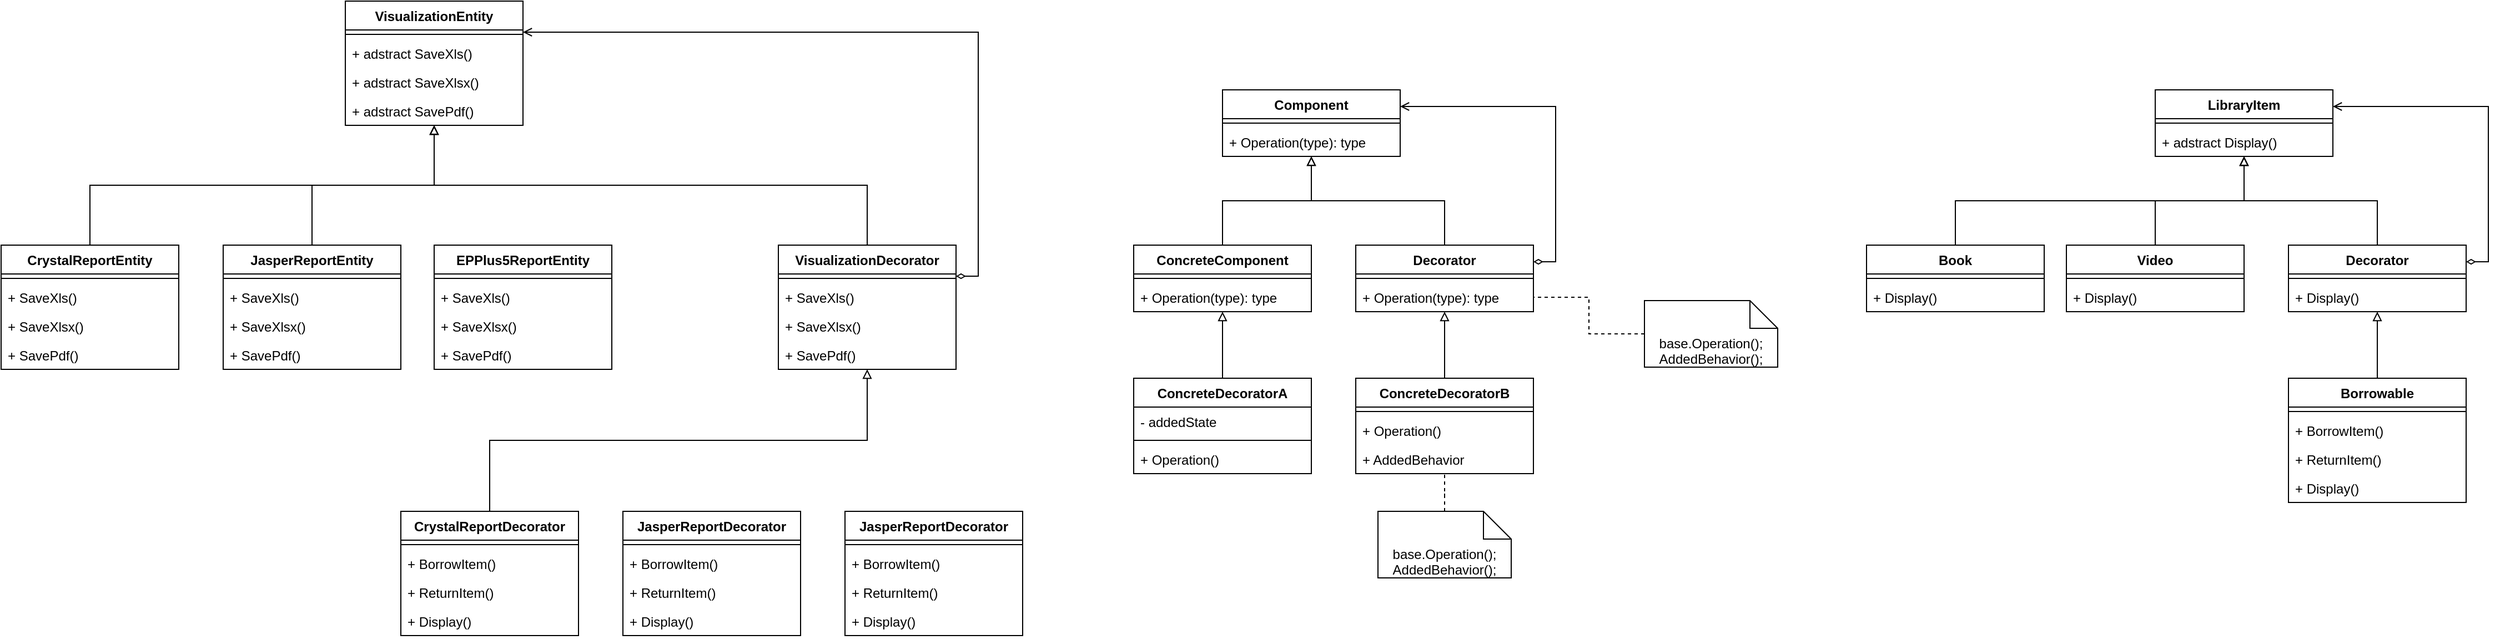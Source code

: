<mxfile version="14.6.13" type="device"><diagram id="uCI0m5xqCiiVtw7OFyZH" name="Page-1"><mxGraphModel dx="1422" dy="822" grid="1" gridSize="10" guides="1" tooltips="1" connect="1" arrows="1" fold="1" page="1" pageScale="1" pageWidth="1169" pageHeight="827" math="0" shadow="0"><root><mxCell id="0"/><mxCell id="1" parent="0"/><mxCell id="KPfPwe3VB6EbUim7hPxt-1" value="Component" style="swimlane;fontStyle=1;align=center;verticalAlign=top;childLayout=stackLayout;horizontal=1;startSize=26;horizontalStack=0;resizeParent=1;resizeParentMax=0;resizeLast=0;collapsible=1;marginBottom=0;" vertex="1" parent="1"><mxGeometry x="1140" y="140" width="160" height="60" as="geometry"/></mxCell><mxCell id="KPfPwe3VB6EbUim7hPxt-3" value="" style="line;strokeWidth=1;fillColor=none;align=left;verticalAlign=middle;spacingTop=-1;spacingLeft=3;spacingRight=3;rotatable=0;labelPosition=right;points=[];portConstraint=eastwest;" vertex="1" parent="KPfPwe3VB6EbUim7hPxt-1"><mxGeometry y="26" width="160" height="8" as="geometry"/></mxCell><mxCell id="KPfPwe3VB6EbUim7hPxt-4" value="+ Operation(type): type" style="text;strokeColor=none;fillColor=none;align=left;verticalAlign=top;spacingLeft=4;spacingRight=4;overflow=hidden;rotatable=0;points=[[0,0.5],[1,0.5]];portConstraint=eastwest;" vertex="1" parent="KPfPwe3VB6EbUim7hPxt-1"><mxGeometry y="34" width="160" height="26" as="geometry"/></mxCell><mxCell id="KPfPwe3VB6EbUim7hPxt-35" style="edgeStyle=orthogonalEdgeStyle;rounded=0;orthogonalLoop=1;jettySize=auto;html=1;exitX=1;exitY=0.25;exitDx=0;exitDy=0;entryX=1;entryY=0.25;entryDx=0;entryDy=0;endArrow=open;endFill=0;startArrow=diamondThin;startFill=0;" edge="1" parent="1" source="KPfPwe3VB6EbUim7hPxt-9" target="KPfPwe3VB6EbUim7hPxt-1"><mxGeometry relative="1" as="geometry"/></mxCell><mxCell id="KPfPwe3VB6EbUim7hPxt-37" style="edgeStyle=orthogonalEdgeStyle;rounded=0;orthogonalLoop=1;jettySize=auto;html=1;startArrow=none;startFill=0;endArrow=block;endFill=0;" edge="1" parent="1" source="KPfPwe3VB6EbUim7hPxt-9" target="KPfPwe3VB6EbUim7hPxt-1"><mxGeometry relative="1" as="geometry"/></mxCell><mxCell id="KPfPwe3VB6EbUim7hPxt-9" value="Decorator" style="swimlane;fontStyle=1;align=center;verticalAlign=top;childLayout=stackLayout;horizontal=1;startSize=26;horizontalStack=0;resizeParent=1;resizeParentMax=0;resizeLast=0;collapsible=1;marginBottom=0;" vertex="1" parent="1"><mxGeometry x="1260" y="280" width="160" height="60" as="geometry"/></mxCell><mxCell id="KPfPwe3VB6EbUim7hPxt-11" value="" style="line;strokeWidth=1;fillColor=none;align=left;verticalAlign=middle;spacingTop=-1;spacingLeft=3;spacingRight=3;rotatable=0;labelPosition=right;points=[];portConstraint=eastwest;" vertex="1" parent="KPfPwe3VB6EbUim7hPxt-9"><mxGeometry y="26" width="160" height="8" as="geometry"/></mxCell><mxCell id="KPfPwe3VB6EbUim7hPxt-12" value="+ Operation(type): type" style="text;strokeColor=none;fillColor=none;align=left;verticalAlign=top;spacingLeft=4;spacingRight=4;overflow=hidden;rotatable=0;points=[[0,0.5],[1,0.5]];portConstraint=eastwest;" vertex="1" parent="KPfPwe3VB6EbUim7hPxt-9"><mxGeometry y="34" width="160" height="26" as="geometry"/></mxCell><mxCell id="KPfPwe3VB6EbUim7hPxt-38" style="edgeStyle=orthogonalEdgeStyle;rounded=0;orthogonalLoop=1;jettySize=auto;html=1;startArrow=none;startFill=0;endArrow=block;endFill=0;" edge="1" parent="1" source="KPfPwe3VB6EbUim7hPxt-13" target="KPfPwe3VB6EbUim7hPxt-19"><mxGeometry relative="1" as="geometry"/></mxCell><mxCell id="KPfPwe3VB6EbUim7hPxt-13" value="ConcreteDecoratorA" style="swimlane;fontStyle=1;align=center;verticalAlign=top;childLayout=stackLayout;horizontal=1;startSize=26;horizontalStack=0;resizeParent=1;resizeParentMax=0;resizeLast=0;collapsible=1;marginBottom=0;" vertex="1" parent="1"><mxGeometry x="1060" y="400" width="160" height="86" as="geometry"/></mxCell><mxCell id="KPfPwe3VB6EbUim7hPxt-14" value="- addedState" style="text;strokeColor=none;fillColor=none;align=left;verticalAlign=top;spacingLeft=4;spacingRight=4;overflow=hidden;rotatable=0;points=[[0,0.5],[1,0.5]];portConstraint=eastwest;" vertex="1" parent="KPfPwe3VB6EbUim7hPxt-13"><mxGeometry y="26" width="160" height="26" as="geometry"/></mxCell><mxCell id="KPfPwe3VB6EbUim7hPxt-15" value="" style="line;strokeWidth=1;fillColor=none;align=left;verticalAlign=middle;spacingTop=-1;spacingLeft=3;spacingRight=3;rotatable=0;labelPosition=right;points=[];portConstraint=eastwest;" vertex="1" parent="KPfPwe3VB6EbUim7hPxt-13"><mxGeometry y="52" width="160" height="8" as="geometry"/></mxCell><mxCell id="KPfPwe3VB6EbUim7hPxt-16" value="+ Operation()" style="text;strokeColor=none;fillColor=none;align=left;verticalAlign=top;spacingLeft=4;spacingRight=4;overflow=hidden;rotatable=0;points=[[0,0.5],[1,0.5]];portConstraint=eastwest;" vertex="1" parent="KPfPwe3VB6EbUim7hPxt-13"><mxGeometry y="60" width="160" height="26" as="geometry"/></mxCell><mxCell id="KPfPwe3VB6EbUim7hPxt-36" style="edgeStyle=orthogonalEdgeStyle;rounded=0;orthogonalLoop=1;jettySize=auto;html=1;exitX=0.5;exitY=0;exitDx=0;exitDy=0;startArrow=none;startFill=0;endArrow=block;endFill=0;" edge="1" parent="1" source="KPfPwe3VB6EbUim7hPxt-19" target="KPfPwe3VB6EbUim7hPxt-1"><mxGeometry relative="1" as="geometry"/></mxCell><mxCell id="KPfPwe3VB6EbUim7hPxt-19" value="ConcreteComponent" style="swimlane;fontStyle=1;align=center;verticalAlign=top;childLayout=stackLayout;horizontal=1;startSize=26;horizontalStack=0;resizeParent=1;resizeParentMax=0;resizeLast=0;collapsible=1;marginBottom=0;" vertex="1" parent="1"><mxGeometry x="1060" y="280" width="160" height="60" as="geometry"/></mxCell><mxCell id="KPfPwe3VB6EbUim7hPxt-20" value="" style="line;strokeWidth=1;fillColor=none;align=left;verticalAlign=middle;spacingTop=-1;spacingLeft=3;spacingRight=3;rotatable=0;labelPosition=right;points=[];portConstraint=eastwest;" vertex="1" parent="KPfPwe3VB6EbUim7hPxt-19"><mxGeometry y="26" width="160" height="8" as="geometry"/></mxCell><mxCell id="KPfPwe3VB6EbUim7hPxt-21" value="+ Operation(type): type" style="text;strokeColor=none;fillColor=none;align=left;verticalAlign=top;spacingLeft=4;spacingRight=4;overflow=hidden;rotatable=0;points=[[0,0.5],[1,0.5]];portConstraint=eastwest;" vertex="1" parent="KPfPwe3VB6EbUim7hPxt-19"><mxGeometry y="34" width="160" height="26" as="geometry"/></mxCell><mxCell id="KPfPwe3VB6EbUim7hPxt-39" style="edgeStyle=orthogonalEdgeStyle;rounded=0;orthogonalLoop=1;jettySize=auto;html=1;startArrow=none;startFill=0;endArrow=block;endFill=0;" edge="1" parent="1" source="KPfPwe3VB6EbUim7hPxt-25" target="KPfPwe3VB6EbUim7hPxt-9"><mxGeometry relative="1" as="geometry"/></mxCell><mxCell id="KPfPwe3VB6EbUim7hPxt-25" value="ConcreteDecoratorB" style="swimlane;fontStyle=1;align=center;verticalAlign=top;childLayout=stackLayout;horizontal=1;startSize=26;horizontalStack=0;resizeParent=1;resizeParentMax=0;resizeLast=0;collapsible=1;marginBottom=0;" vertex="1" parent="1"><mxGeometry x="1260" y="400" width="160" height="86" as="geometry"/></mxCell><mxCell id="KPfPwe3VB6EbUim7hPxt-26" value="" style="line;strokeWidth=1;fillColor=none;align=left;verticalAlign=middle;spacingTop=-1;spacingLeft=3;spacingRight=3;rotatable=0;labelPosition=right;points=[];portConstraint=eastwest;" vertex="1" parent="KPfPwe3VB6EbUim7hPxt-25"><mxGeometry y="26" width="160" height="8" as="geometry"/></mxCell><mxCell id="KPfPwe3VB6EbUim7hPxt-33" value="+ Operation()" style="text;strokeColor=none;fillColor=none;align=left;verticalAlign=top;spacingLeft=4;spacingRight=4;overflow=hidden;rotatable=0;points=[[0,0.5],[1,0.5]];portConstraint=eastwest;" vertex="1" parent="KPfPwe3VB6EbUim7hPxt-25"><mxGeometry y="34" width="160" height="26" as="geometry"/></mxCell><mxCell id="KPfPwe3VB6EbUim7hPxt-27" value="+ AddedBehavior" style="text;strokeColor=none;fillColor=none;align=left;verticalAlign=top;spacingLeft=4;spacingRight=4;overflow=hidden;rotatable=0;points=[[0,0.5],[1,0.5]];portConstraint=eastwest;" vertex="1" parent="KPfPwe3VB6EbUim7hPxt-25"><mxGeometry y="60" width="160" height="26" as="geometry"/></mxCell><mxCell id="KPfPwe3VB6EbUim7hPxt-40" style="edgeStyle=orthogonalEdgeStyle;rounded=0;orthogonalLoop=1;jettySize=auto;html=1;exitX=0.5;exitY=0;exitDx=0;exitDy=0;exitPerimeter=0;startArrow=none;startFill=0;endArrow=none;endFill=0;dashed=1;" edge="1" parent="1" source="KPfPwe3VB6EbUim7hPxt-28" target="KPfPwe3VB6EbUim7hPxt-25"><mxGeometry relative="1" as="geometry"/></mxCell><mxCell id="KPfPwe3VB6EbUim7hPxt-28" value="base.Operation();&lt;br&gt;AddedBehavior();" style="shape=note2;boundedLbl=1;whiteSpace=wrap;html=1;size=25;verticalAlign=top;align=center;" vertex="1" parent="1"><mxGeometry x="1280" y="520" width="120" height="60" as="geometry"/></mxCell><mxCell id="KPfPwe3VB6EbUim7hPxt-41" style="edgeStyle=orthogonalEdgeStyle;rounded=0;orthogonalLoop=1;jettySize=auto;html=1;dashed=1;startArrow=none;startFill=0;endArrow=none;endFill=0;" edge="1" parent="1" source="KPfPwe3VB6EbUim7hPxt-34" target="KPfPwe3VB6EbUim7hPxt-12"><mxGeometry relative="1" as="geometry"/></mxCell><mxCell id="KPfPwe3VB6EbUim7hPxt-34" value="base.Operation();&lt;br&gt;AddedBehavior();" style="shape=note2;boundedLbl=1;whiteSpace=wrap;html=1;size=25;verticalAlign=top;align=center;" vertex="1" parent="1"><mxGeometry x="1520" y="330" width="120" height="60" as="geometry"/></mxCell><mxCell id="KPfPwe3VB6EbUim7hPxt-45" value="LibraryItem" style="swimlane;fontStyle=1;align=center;verticalAlign=top;childLayout=stackLayout;horizontal=1;startSize=26;horizontalStack=0;resizeParent=1;resizeParentMax=0;resizeLast=0;collapsible=1;marginBottom=0;" vertex="1" parent="1"><mxGeometry x="1980" y="140" width="160" height="60" as="geometry"/></mxCell><mxCell id="KPfPwe3VB6EbUim7hPxt-46" value="" style="line;strokeWidth=1;fillColor=none;align=left;verticalAlign=middle;spacingTop=-1;spacingLeft=3;spacingRight=3;rotatable=0;labelPosition=right;points=[];portConstraint=eastwest;" vertex="1" parent="KPfPwe3VB6EbUim7hPxt-45"><mxGeometry y="26" width="160" height="8" as="geometry"/></mxCell><mxCell id="KPfPwe3VB6EbUim7hPxt-47" value="+ adstract Display()" style="text;strokeColor=none;fillColor=none;align=left;verticalAlign=top;spacingLeft=4;spacingRight=4;overflow=hidden;rotatable=0;points=[[0,0.5],[1,0.5]];portConstraint=eastwest;" vertex="1" parent="KPfPwe3VB6EbUim7hPxt-45"><mxGeometry y="34" width="160" height="26" as="geometry"/></mxCell><mxCell id="KPfPwe3VB6EbUim7hPxt-48" style="edgeStyle=orthogonalEdgeStyle;rounded=0;orthogonalLoop=1;jettySize=auto;html=1;exitX=1;exitY=0.25;exitDx=0;exitDy=0;entryX=1;entryY=0.25;entryDx=0;entryDy=0;endArrow=open;endFill=0;startArrow=diamondThin;startFill=0;" edge="1" parent="1" source="KPfPwe3VB6EbUim7hPxt-50" target="KPfPwe3VB6EbUim7hPxt-45"><mxGeometry relative="1" as="geometry"/></mxCell><mxCell id="KPfPwe3VB6EbUim7hPxt-49" style="edgeStyle=orthogonalEdgeStyle;rounded=0;orthogonalLoop=1;jettySize=auto;html=1;startArrow=none;startFill=0;endArrow=block;endFill=0;" edge="1" parent="1" source="KPfPwe3VB6EbUim7hPxt-50" target="KPfPwe3VB6EbUim7hPxt-45"><mxGeometry relative="1" as="geometry"/></mxCell><mxCell id="KPfPwe3VB6EbUim7hPxt-50" value="Decorator" style="swimlane;fontStyle=1;align=center;verticalAlign=top;childLayout=stackLayout;horizontal=1;startSize=26;horizontalStack=0;resizeParent=1;resizeParentMax=0;resizeLast=0;collapsible=1;marginBottom=0;" vertex="1" parent="1"><mxGeometry x="2100" y="280" width="160" height="60" as="geometry"/></mxCell><mxCell id="KPfPwe3VB6EbUim7hPxt-51" value="" style="line;strokeWidth=1;fillColor=none;align=left;verticalAlign=middle;spacingTop=-1;spacingLeft=3;spacingRight=3;rotatable=0;labelPosition=right;points=[];portConstraint=eastwest;" vertex="1" parent="KPfPwe3VB6EbUim7hPxt-50"><mxGeometry y="26" width="160" height="8" as="geometry"/></mxCell><mxCell id="KPfPwe3VB6EbUim7hPxt-52" value="+ Display()" style="text;strokeColor=none;fillColor=none;align=left;verticalAlign=top;spacingLeft=4;spacingRight=4;overflow=hidden;rotatable=0;points=[[0,0.5],[1,0.5]];portConstraint=eastwest;" vertex="1" parent="KPfPwe3VB6EbUim7hPxt-50"><mxGeometry y="34" width="160" height="26" as="geometry"/></mxCell><mxCell id="KPfPwe3VB6EbUim7hPxt-58" style="edgeStyle=orthogonalEdgeStyle;rounded=0;orthogonalLoop=1;jettySize=auto;html=1;exitX=0.5;exitY=0;exitDx=0;exitDy=0;startArrow=none;startFill=0;endArrow=block;endFill=0;" edge="1" parent="1" source="KPfPwe3VB6EbUim7hPxt-59" target="KPfPwe3VB6EbUim7hPxt-45"><mxGeometry relative="1" as="geometry"/></mxCell><mxCell id="KPfPwe3VB6EbUim7hPxt-59" value="Video" style="swimlane;fontStyle=1;align=center;verticalAlign=top;childLayout=stackLayout;horizontal=1;startSize=26;horizontalStack=0;resizeParent=1;resizeParentMax=0;resizeLast=0;collapsible=1;marginBottom=0;" vertex="1" parent="1"><mxGeometry x="1900" y="280" width="160" height="60" as="geometry"/></mxCell><mxCell id="KPfPwe3VB6EbUim7hPxt-60" value="" style="line;strokeWidth=1;fillColor=none;align=left;verticalAlign=middle;spacingTop=-1;spacingLeft=3;spacingRight=3;rotatable=0;labelPosition=right;points=[];portConstraint=eastwest;" vertex="1" parent="KPfPwe3VB6EbUim7hPxt-59"><mxGeometry y="26" width="160" height="8" as="geometry"/></mxCell><mxCell id="KPfPwe3VB6EbUim7hPxt-61" value="+ Display()" style="text;strokeColor=none;fillColor=none;align=left;verticalAlign=top;spacingLeft=4;spacingRight=4;overflow=hidden;rotatable=0;points=[[0,0.5],[1,0.5]];portConstraint=eastwest;" vertex="1" parent="KPfPwe3VB6EbUim7hPxt-59"><mxGeometry y="34" width="160" height="26" as="geometry"/></mxCell><mxCell id="KPfPwe3VB6EbUim7hPxt-62" style="edgeStyle=orthogonalEdgeStyle;rounded=0;orthogonalLoop=1;jettySize=auto;html=1;startArrow=none;startFill=0;endArrow=block;endFill=0;" edge="1" parent="1" source="KPfPwe3VB6EbUim7hPxt-63" target="KPfPwe3VB6EbUim7hPxt-50"><mxGeometry relative="1" as="geometry"/></mxCell><mxCell id="KPfPwe3VB6EbUim7hPxt-63" value="Borrowable" style="swimlane;fontStyle=1;align=center;verticalAlign=top;childLayout=stackLayout;horizontal=1;startSize=26;horizontalStack=0;resizeParent=1;resizeParentMax=0;resizeLast=0;collapsible=1;marginBottom=0;" vertex="1" parent="1"><mxGeometry x="2100" y="400" width="160" height="112" as="geometry"/></mxCell><mxCell id="KPfPwe3VB6EbUim7hPxt-64" value="" style="line;strokeWidth=1;fillColor=none;align=left;verticalAlign=middle;spacingTop=-1;spacingLeft=3;spacingRight=3;rotatable=0;labelPosition=right;points=[];portConstraint=eastwest;" vertex="1" parent="KPfPwe3VB6EbUim7hPxt-63"><mxGeometry y="26" width="160" height="8" as="geometry"/></mxCell><mxCell id="KPfPwe3VB6EbUim7hPxt-65" value="+ BorrowItem()" style="text;strokeColor=none;fillColor=none;align=left;verticalAlign=top;spacingLeft=4;spacingRight=4;overflow=hidden;rotatable=0;points=[[0,0.5],[1,0.5]];portConstraint=eastwest;" vertex="1" parent="KPfPwe3VB6EbUim7hPxt-63"><mxGeometry y="34" width="160" height="26" as="geometry"/></mxCell><mxCell id="KPfPwe3VB6EbUim7hPxt-76" value="+ ReturnItem()" style="text;strokeColor=none;fillColor=none;align=left;verticalAlign=top;spacingLeft=4;spacingRight=4;overflow=hidden;rotatable=0;points=[[0,0.5],[1,0.5]];portConstraint=eastwest;" vertex="1" parent="KPfPwe3VB6EbUim7hPxt-63"><mxGeometry y="60" width="160" height="26" as="geometry"/></mxCell><mxCell id="KPfPwe3VB6EbUim7hPxt-66" value="+ Display()" style="text;strokeColor=none;fillColor=none;align=left;verticalAlign=top;spacingLeft=4;spacingRight=4;overflow=hidden;rotatable=0;points=[[0,0.5],[1,0.5]];portConstraint=eastwest;" vertex="1" parent="KPfPwe3VB6EbUim7hPxt-63"><mxGeometry y="86" width="160" height="26" as="geometry"/></mxCell><mxCell id="KPfPwe3VB6EbUim7hPxt-71" value="Book" style="swimlane;fontStyle=1;align=center;verticalAlign=top;childLayout=stackLayout;horizontal=1;startSize=26;horizontalStack=0;resizeParent=1;resizeParentMax=0;resizeLast=0;collapsible=1;marginBottom=0;" vertex="1" parent="1"><mxGeometry x="1720" y="280" width="160" height="60" as="geometry"/></mxCell><mxCell id="KPfPwe3VB6EbUim7hPxt-72" value="" style="line;strokeWidth=1;fillColor=none;align=left;verticalAlign=middle;spacingTop=-1;spacingLeft=3;spacingRight=3;rotatable=0;labelPosition=right;points=[];portConstraint=eastwest;" vertex="1" parent="KPfPwe3VB6EbUim7hPxt-71"><mxGeometry y="26" width="160" height="8" as="geometry"/></mxCell><mxCell id="KPfPwe3VB6EbUim7hPxt-73" value="+ Display()" style="text;strokeColor=none;fillColor=none;align=left;verticalAlign=top;spacingLeft=4;spacingRight=4;overflow=hidden;rotatable=0;points=[[0,0.5],[1,0.5]];portConstraint=eastwest;" vertex="1" parent="KPfPwe3VB6EbUim7hPxt-71"><mxGeometry y="34" width="160" height="26" as="geometry"/></mxCell><mxCell id="KPfPwe3VB6EbUim7hPxt-75" style="edgeStyle=orthogonalEdgeStyle;rounded=0;orthogonalLoop=1;jettySize=auto;html=1;exitX=0.5;exitY=0;exitDx=0;exitDy=0;startArrow=none;startFill=0;endArrow=block;endFill=0;" edge="1" parent="1" source="KPfPwe3VB6EbUim7hPxt-71" target="KPfPwe3VB6EbUim7hPxt-45"><mxGeometry relative="1" as="geometry"><mxPoint x="1990" y="290" as="sourcePoint"/><mxPoint x="2070" y="210" as="targetPoint"/></mxGeometry></mxCell><mxCell id="KPfPwe3VB6EbUim7hPxt-77" value="VisualizationEntity" style="swimlane;fontStyle=1;align=center;verticalAlign=top;childLayout=stackLayout;horizontal=1;startSize=26;horizontalStack=0;resizeParent=1;resizeParentMax=0;resizeLast=0;collapsible=1;marginBottom=0;" vertex="1" parent="1"><mxGeometry x="350" y="60" width="160" height="112" as="geometry"/></mxCell><mxCell id="KPfPwe3VB6EbUim7hPxt-78" value="" style="line;strokeWidth=1;fillColor=none;align=left;verticalAlign=middle;spacingTop=-1;spacingLeft=3;spacingRight=3;rotatable=0;labelPosition=right;points=[];portConstraint=eastwest;" vertex="1" parent="KPfPwe3VB6EbUim7hPxt-77"><mxGeometry y="26" width="160" height="8" as="geometry"/></mxCell><mxCell id="KPfPwe3VB6EbUim7hPxt-103" value="+ adstract SaveXls()" style="text;strokeColor=none;fillColor=none;align=left;verticalAlign=top;spacingLeft=4;spacingRight=4;overflow=hidden;rotatable=0;points=[[0,0.5],[1,0.5]];portConstraint=eastwest;" vertex="1" parent="KPfPwe3VB6EbUim7hPxt-77"><mxGeometry y="34" width="160" height="26" as="geometry"/></mxCell><mxCell id="KPfPwe3VB6EbUim7hPxt-79" value="+ adstract SaveXlsx()" style="text;strokeColor=none;fillColor=none;align=left;verticalAlign=top;spacingLeft=4;spacingRight=4;overflow=hidden;rotatable=0;points=[[0,0.5],[1,0.5]];portConstraint=eastwest;" vertex="1" parent="KPfPwe3VB6EbUim7hPxt-77"><mxGeometry y="60" width="160" height="26" as="geometry"/></mxCell><mxCell id="KPfPwe3VB6EbUim7hPxt-102" value="+ adstract SavePdf()" style="text;strokeColor=none;fillColor=none;align=left;verticalAlign=top;spacingLeft=4;spacingRight=4;overflow=hidden;rotatable=0;points=[[0,0.5],[1,0.5]];portConstraint=eastwest;" vertex="1" parent="KPfPwe3VB6EbUim7hPxt-77"><mxGeometry y="86" width="160" height="26" as="geometry"/></mxCell><mxCell id="KPfPwe3VB6EbUim7hPxt-80" style="edgeStyle=orthogonalEdgeStyle;rounded=0;orthogonalLoop=1;jettySize=auto;html=1;exitX=1;exitY=0.25;exitDx=0;exitDy=0;entryX=1;entryY=0.25;entryDx=0;entryDy=0;endArrow=open;endFill=0;startArrow=diamondThin;startFill=0;" edge="1" parent="1" source="KPfPwe3VB6EbUim7hPxt-82" target="KPfPwe3VB6EbUim7hPxt-77"><mxGeometry relative="1" as="geometry"/></mxCell><mxCell id="KPfPwe3VB6EbUim7hPxt-81" style="edgeStyle=orthogonalEdgeStyle;rounded=0;orthogonalLoop=1;jettySize=auto;html=1;startArrow=none;startFill=0;endArrow=block;endFill=0;exitX=0.5;exitY=0;exitDx=0;exitDy=0;" edge="1" parent="1" source="KPfPwe3VB6EbUim7hPxt-82" target="KPfPwe3VB6EbUim7hPxt-77"><mxGeometry relative="1" as="geometry"/></mxCell><mxCell id="KPfPwe3VB6EbUim7hPxt-82" value="VisualizationDecorator" style="swimlane;fontStyle=1;align=center;verticalAlign=top;childLayout=stackLayout;horizontal=1;startSize=26;horizontalStack=0;resizeParent=1;resizeParentMax=0;resizeLast=0;collapsible=1;marginBottom=0;" vertex="1" parent="1"><mxGeometry x="740" y="280" width="160" height="112" as="geometry"/></mxCell><mxCell id="KPfPwe3VB6EbUim7hPxt-83" value="" style="line;strokeWidth=1;fillColor=none;align=left;verticalAlign=middle;spacingTop=-1;spacingLeft=3;spacingRight=3;rotatable=0;labelPosition=right;points=[];portConstraint=eastwest;" vertex="1" parent="KPfPwe3VB6EbUim7hPxt-82"><mxGeometry y="26" width="160" height="8" as="geometry"/></mxCell><mxCell id="KPfPwe3VB6EbUim7hPxt-114" value="+ SaveXls()" style="text;strokeColor=none;fillColor=none;align=left;verticalAlign=top;spacingLeft=4;spacingRight=4;overflow=hidden;rotatable=0;points=[[0,0.5],[1,0.5]];portConstraint=eastwest;" vertex="1" parent="KPfPwe3VB6EbUim7hPxt-82"><mxGeometry y="34" width="160" height="26" as="geometry"/></mxCell><mxCell id="KPfPwe3VB6EbUim7hPxt-115" value="+ SaveXlsx()" style="text;strokeColor=none;fillColor=none;align=left;verticalAlign=top;spacingLeft=4;spacingRight=4;overflow=hidden;rotatable=0;points=[[0,0.5],[1,0.5]];portConstraint=eastwest;" vertex="1" parent="KPfPwe3VB6EbUim7hPxt-82"><mxGeometry y="60" width="160" height="26" as="geometry"/></mxCell><mxCell id="KPfPwe3VB6EbUim7hPxt-116" value="+ SavePdf()" style="text;strokeColor=none;fillColor=none;align=left;verticalAlign=top;spacingLeft=4;spacingRight=4;overflow=hidden;rotatable=0;points=[[0,0.5],[1,0.5]];portConstraint=eastwest;" vertex="1" parent="KPfPwe3VB6EbUim7hPxt-82"><mxGeometry y="86" width="160" height="26" as="geometry"/></mxCell><mxCell id="KPfPwe3VB6EbUim7hPxt-85" style="edgeStyle=orthogonalEdgeStyle;rounded=0;orthogonalLoop=1;jettySize=auto;html=1;exitX=0.5;exitY=0;exitDx=0;exitDy=0;startArrow=none;startFill=0;endArrow=block;endFill=0;" edge="1" parent="1" source="KPfPwe3VB6EbUim7hPxt-86" target="KPfPwe3VB6EbUim7hPxt-77"><mxGeometry relative="1" as="geometry"/></mxCell><mxCell id="KPfPwe3VB6EbUim7hPxt-86" value="JasperReportEntity" style="swimlane;fontStyle=1;align=center;verticalAlign=top;childLayout=stackLayout;horizontal=1;startSize=26;horizontalStack=0;resizeParent=1;resizeParentMax=0;resizeLast=0;collapsible=1;marginBottom=0;" vertex="1" parent="1"><mxGeometry x="240" y="280" width="160" height="112" as="geometry"/></mxCell><mxCell id="KPfPwe3VB6EbUim7hPxt-87" value="" style="line;strokeWidth=1;fillColor=none;align=left;verticalAlign=middle;spacingTop=-1;spacingLeft=3;spacingRight=3;rotatable=0;labelPosition=right;points=[];portConstraint=eastwest;" vertex="1" parent="KPfPwe3VB6EbUim7hPxt-86"><mxGeometry y="26" width="160" height="8" as="geometry"/></mxCell><mxCell id="KPfPwe3VB6EbUim7hPxt-108" value="+ SaveXls()" style="text;strokeColor=none;fillColor=none;align=left;verticalAlign=top;spacingLeft=4;spacingRight=4;overflow=hidden;rotatable=0;points=[[0,0.5],[1,0.5]];portConstraint=eastwest;" vertex="1" parent="KPfPwe3VB6EbUim7hPxt-86"><mxGeometry y="34" width="160" height="26" as="geometry"/></mxCell><mxCell id="KPfPwe3VB6EbUim7hPxt-109" value="+ SaveXlsx()" style="text;strokeColor=none;fillColor=none;align=left;verticalAlign=top;spacingLeft=4;spacingRight=4;overflow=hidden;rotatable=0;points=[[0,0.5],[1,0.5]];portConstraint=eastwest;" vertex="1" parent="KPfPwe3VB6EbUim7hPxt-86"><mxGeometry y="60" width="160" height="26" as="geometry"/></mxCell><mxCell id="KPfPwe3VB6EbUim7hPxt-110" value="+ SavePdf()" style="text;strokeColor=none;fillColor=none;align=left;verticalAlign=top;spacingLeft=4;spacingRight=4;overflow=hidden;rotatable=0;points=[[0,0.5],[1,0.5]];portConstraint=eastwest;" vertex="1" parent="KPfPwe3VB6EbUim7hPxt-86"><mxGeometry y="86" width="160" height="26" as="geometry"/></mxCell><mxCell id="KPfPwe3VB6EbUim7hPxt-89" style="edgeStyle=orthogonalEdgeStyle;rounded=0;orthogonalLoop=1;jettySize=auto;html=1;startArrow=none;startFill=0;endArrow=block;endFill=0;exitX=0.5;exitY=0;exitDx=0;exitDy=0;" edge="1" parent="1" source="KPfPwe3VB6EbUim7hPxt-90" target="KPfPwe3VB6EbUim7hPxt-82"><mxGeometry relative="1" as="geometry"/></mxCell><mxCell id="KPfPwe3VB6EbUim7hPxt-90" value="CrystalReportDecorator" style="swimlane;fontStyle=1;align=center;verticalAlign=top;childLayout=stackLayout;horizontal=1;startSize=26;horizontalStack=0;resizeParent=1;resizeParentMax=0;resizeLast=0;collapsible=1;marginBottom=0;" vertex="1" parent="1"><mxGeometry x="400" y="520" width="160" height="112" as="geometry"/></mxCell><mxCell id="KPfPwe3VB6EbUim7hPxt-91" value="" style="line;strokeWidth=1;fillColor=none;align=left;verticalAlign=middle;spacingTop=-1;spacingLeft=3;spacingRight=3;rotatable=0;labelPosition=right;points=[];portConstraint=eastwest;" vertex="1" parent="KPfPwe3VB6EbUim7hPxt-90"><mxGeometry y="26" width="160" height="8" as="geometry"/></mxCell><mxCell id="KPfPwe3VB6EbUim7hPxt-92" value="+ BorrowItem()" style="text;strokeColor=none;fillColor=none;align=left;verticalAlign=top;spacingLeft=4;spacingRight=4;overflow=hidden;rotatable=0;points=[[0,0.5],[1,0.5]];portConstraint=eastwest;" vertex="1" parent="KPfPwe3VB6EbUim7hPxt-90"><mxGeometry y="34" width="160" height="26" as="geometry"/></mxCell><mxCell id="KPfPwe3VB6EbUim7hPxt-93" value="+ ReturnItem()" style="text;strokeColor=none;fillColor=none;align=left;verticalAlign=top;spacingLeft=4;spacingRight=4;overflow=hidden;rotatable=0;points=[[0,0.5],[1,0.5]];portConstraint=eastwest;" vertex="1" parent="KPfPwe3VB6EbUim7hPxt-90"><mxGeometry y="60" width="160" height="26" as="geometry"/></mxCell><mxCell id="KPfPwe3VB6EbUim7hPxt-94" value="+ Display()" style="text;strokeColor=none;fillColor=none;align=left;verticalAlign=top;spacingLeft=4;spacingRight=4;overflow=hidden;rotatable=0;points=[[0,0.5],[1,0.5]];portConstraint=eastwest;" vertex="1" parent="KPfPwe3VB6EbUim7hPxt-90"><mxGeometry y="86" width="160" height="26" as="geometry"/></mxCell><mxCell id="KPfPwe3VB6EbUim7hPxt-95" value="CrystalReportEntity" style="swimlane;fontStyle=1;align=center;verticalAlign=top;childLayout=stackLayout;horizontal=1;startSize=26;horizontalStack=0;resizeParent=1;resizeParentMax=0;resizeLast=0;collapsible=1;marginBottom=0;" vertex="1" parent="1"><mxGeometry x="40" y="280" width="160" height="112" as="geometry"/></mxCell><mxCell id="KPfPwe3VB6EbUim7hPxt-96" value="" style="line;strokeWidth=1;fillColor=none;align=left;verticalAlign=middle;spacingTop=-1;spacingLeft=3;spacingRight=3;rotatable=0;labelPosition=right;points=[];portConstraint=eastwest;" vertex="1" parent="KPfPwe3VB6EbUim7hPxt-95"><mxGeometry y="26" width="160" height="8" as="geometry"/></mxCell><mxCell id="KPfPwe3VB6EbUim7hPxt-97" value="+ SaveXls()" style="text;strokeColor=none;fillColor=none;align=left;verticalAlign=top;spacingLeft=4;spacingRight=4;overflow=hidden;rotatable=0;points=[[0,0.5],[1,0.5]];portConstraint=eastwest;" vertex="1" parent="KPfPwe3VB6EbUim7hPxt-95"><mxGeometry y="34" width="160" height="26" as="geometry"/></mxCell><mxCell id="KPfPwe3VB6EbUim7hPxt-104" value="+ SaveXlsx()" style="text;strokeColor=none;fillColor=none;align=left;verticalAlign=top;spacingLeft=4;spacingRight=4;overflow=hidden;rotatable=0;points=[[0,0.5],[1,0.5]];portConstraint=eastwest;" vertex="1" parent="KPfPwe3VB6EbUim7hPxt-95"><mxGeometry y="60" width="160" height="26" as="geometry"/></mxCell><mxCell id="KPfPwe3VB6EbUim7hPxt-105" value="+ SavePdf()" style="text;strokeColor=none;fillColor=none;align=left;verticalAlign=top;spacingLeft=4;spacingRight=4;overflow=hidden;rotatable=0;points=[[0,0.5],[1,0.5]];portConstraint=eastwest;" vertex="1" parent="KPfPwe3VB6EbUim7hPxt-95"><mxGeometry y="86" width="160" height="26" as="geometry"/></mxCell><mxCell id="KPfPwe3VB6EbUim7hPxt-98" style="edgeStyle=orthogonalEdgeStyle;rounded=0;orthogonalLoop=1;jettySize=auto;html=1;exitX=0.5;exitY=0;exitDx=0;exitDy=0;startArrow=none;startFill=0;endArrow=block;endFill=0;" edge="1" parent="1" source="KPfPwe3VB6EbUim7hPxt-95" target="KPfPwe3VB6EbUim7hPxt-77"><mxGeometry relative="1" as="geometry"><mxPoint x="360" y="290" as="sourcePoint"/><mxPoint x="440" y="210" as="targetPoint"/></mxGeometry></mxCell><mxCell id="KPfPwe3VB6EbUim7hPxt-99" value="EPPlus5ReportEntity" style="swimlane;fontStyle=1;align=center;verticalAlign=top;childLayout=stackLayout;horizontal=1;startSize=26;horizontalStack=0;resizeParent=1;resizeParentMax=0;resizeLast=0;collapsible=1;marginBottom=0;" vertex="1" parent="1"><mxGeometry x="430" y="280" width="160" height="112" as="geometry"/></mxCell><mxCell id="KPfPwe3VB6EbUim7hPxt-100" value="" style="line;strokeWidth=1;fillColor=none;align=left;verticalAlign=middle;spacingTop=-1;spacingLeft=3;spacingRight=3;rotatable=0;labelPosition=right;points=[];portConstraint=eastwest;" vertex="1" parent="KPfPwe3VB6EbUim7hPxt-99"><mxGeometry y="26" width="160" height="8" as="geometry"/></mxCell><mxCell id="KPfPwe3VB6EbUim7hPxt-113" value="+ SaveXls()" style="text;strokeColor=none;fillColor=none;align=left;verticalAlign=top;spacingLeft=4;spacingRight=4;overflow=hidden;rotatable=0;points=[[0,0.5],[1,0.5]];portConstraint=eastwest;" vertex="1" parent="KPfPwe3VB6EbUim7hPxt-99"><mxGeometry y="34" width="160" height="26" as="geometry"/></mxCell><mxCell id="KPfPwe3VB6EbUim7hPxt-112" value="+ SaveXlsx()" style="text;strokeColor=none;fillColor=none;align=left;verticalAlign=top;spacingLeft=4;spacingRight=4;overflow=hidden;rotatable=0;points=[[0,0.5],[1,0.5]];portConstraint=eastwest;" vertex="1" parent="KPfPwe3VB6EbUim7hPxt-99"><mxGeometry y="60" width="160" height="26" as="geometry"/></mxCell><mxCell id="KPfPwe3VB6EbUim7hPxt-111" value="+ SavePdf()" style="text;strokeColor=none;fillColor=none;align=left;verticalAlign=top;spacingLeft=4;spacingRight=4;overflow=hidden;rotatable=0;points=[[0,0.5],[1,0.5]];portConstraint=eastwest;" vertex="1" parent="KPfPwe3VB6EbUim7hPxt-99"><mxGeometry y="86" width="160" height="26" as="geometry"/></mxCell><mxCell id="KPfPwe3VB6EbUim7hPxt-117" value="JasperReportDecorator" style="swimlane;fontStyle=1;align=center;verticalAlign=top;childLayout=stackLayout;horizontal=1;startSize=26;horizontalStack=0;resizeParent=1;resizeParentMax=0;resizeLast=0;collapsible=1;marginBottom=0;" vertex="1" parent="1"><mxGeometry x="600" y="520" width="160" height="112" as="geometry"/></mxCell><mxCell id="KPfPwe3VB6EbUim7hPxt-118" value="" style="line;strokeWidth=1;fillColor=none;align=left;verticalAlign=middle;spacingTop=-1;spacingLeft=3;spacingRight=3;rotatable=0;labelPosition=right;points=[];portConstraint=eastwest;" vertex="1" parent="KPfPwe3VB6EbUim7hPxt-117"><mxGeometry y="26" width="160" height="8" as="geometry"/></mxCell><mxCell id="KPfPwe3VB6EbUim7hPxt-119" value="+ BorrowItem()" style="text;strokeColor=none;fillColor=none;align=left;verticalAlign=top;spacingLeft=4;spacingRight=4;overflow=hidden;rotatable=0;points=[[0,0.5],[1,0.5]];portConstraint=eastwest;" vertex="1" parent="KPfPwe3VB6EbUim7hPxt-117"><mxGeometry y="34" width="160" height="26" as="geometry"/></mxCell><mxCell id="KPfPwe3VB6EbUim7hPxt-120" value="+ ReturnItem()" style="text;strokeColor=none;fillColor=none;align=left;verticalAlign=top;spacingLeft=4;spacingRight=4;overflow=hidden;rotatable=0;points=[[0,0.5],[1,0.5]];portConstraint=eastwest;" vertex="1" parent="KPfPwe3VB6EbUim7hPxt-117"><mxGeometry y="60" width="160" height="26" as="geometry"/></mxCell><mxCell id="KPfPwe3VB6EbUim7hPxt-121" value="+ Display()" style="text;strokeColor=none;fillColor=none;align=left;verticalAlign=top;spacingLeft=4;spacingRight=4;overflow=hidden;rotatable=0;points=[[0,0.5],[1,0.5]];portConstraint=eastwest;" vertex="1" parent="KPfPwe3VB6EbUim7hPxt-117"><mxGeometry y="86" width="160" height="26" as="geometry"/></mxCell><mxCell id="KPfPwe3VB6EbUim7hPxt-122" value="JasperReportDecorator" style="swimlane;fontStyle=1;align=center;verticalAlign=top;childLayout=stackLayout;horizontal=1;startSize=26;horizontalStack=0;resizeParent=1;resizeParentMax=0;resizeLast=0;collapsible=1;marginBottom=0;" vertex="1" parent="1"><mxGeometry x="800" y="520" width="160" height="112" as="geometry"/></mxCell><mxCell id="KPfPwe3VB6EbUim7hPxt-123" value="" style="line;strokeWidth=1;fillColor=none;align=left;verticalAlign=middle;spacingTop=-1;spacingLeft=3;spacingRight=3;rotatable=0;labelPosition=right;points=[];portConstraint=eastwest;" vertex="1" parent="KPfPwe3VB6EbUim7hPxt-122"><mxGeometry y="26" width="160" height="8" as="geometry"/></mxCell><mxCell id="KPfPwe3VB6EbUim7hPxt-124" value="+ BorrowItem()" style="text;strokeColor=none;fillColor=none;align=left;verticalAlign=top;spacingLeft=4;spacingRight=4;overflow=hidden;rotatable=0;points=[[0,0.5],[1,0.5]];portConstraint=eastwest;" vertex="1" parent="KPfPwe3VB6EbUim7hPxt-122"><mxGeometry y="34" width="160" height="26" as="geometry"/></mxCell><mxCell id="KPfPwe3VB6EbUim7hPxt-125" value="+ ReturnItem()" style="text;strokeColor=none;fillColor=none;align=left;verticalAlign=top;spacingLeft=4;spacingRight=4;overflow=hidden;rotatable=0;points=[[0,0.5],[1,0.5]];portConstraint=eastwest;" vertex="1" parent="KPfPwe3VB6EbUim7hPxt-122"><mxGeometry y="60" width="160" height="26" as="geometry"/></mxCell><mxCell id="KPfPwe3VB6EbUim7hPxt-126" value="+ Display()" style="text;strokeColor=none;fillColor=none;align=left;verticalAlign=top;spacingLeft=4;spacingRight=4;overflow=hidden;rotatable=0;points=[[0,0.5],[1,0.5]];portConstraint=eastwest;" vertex="1" parent="KPfPwe3VB6EbUim7hPxt-122"><mxGeometry y="86" width="160" height="26" as="geometry"/></mxCell></root></mxGraphModel></diagram></mxfile>